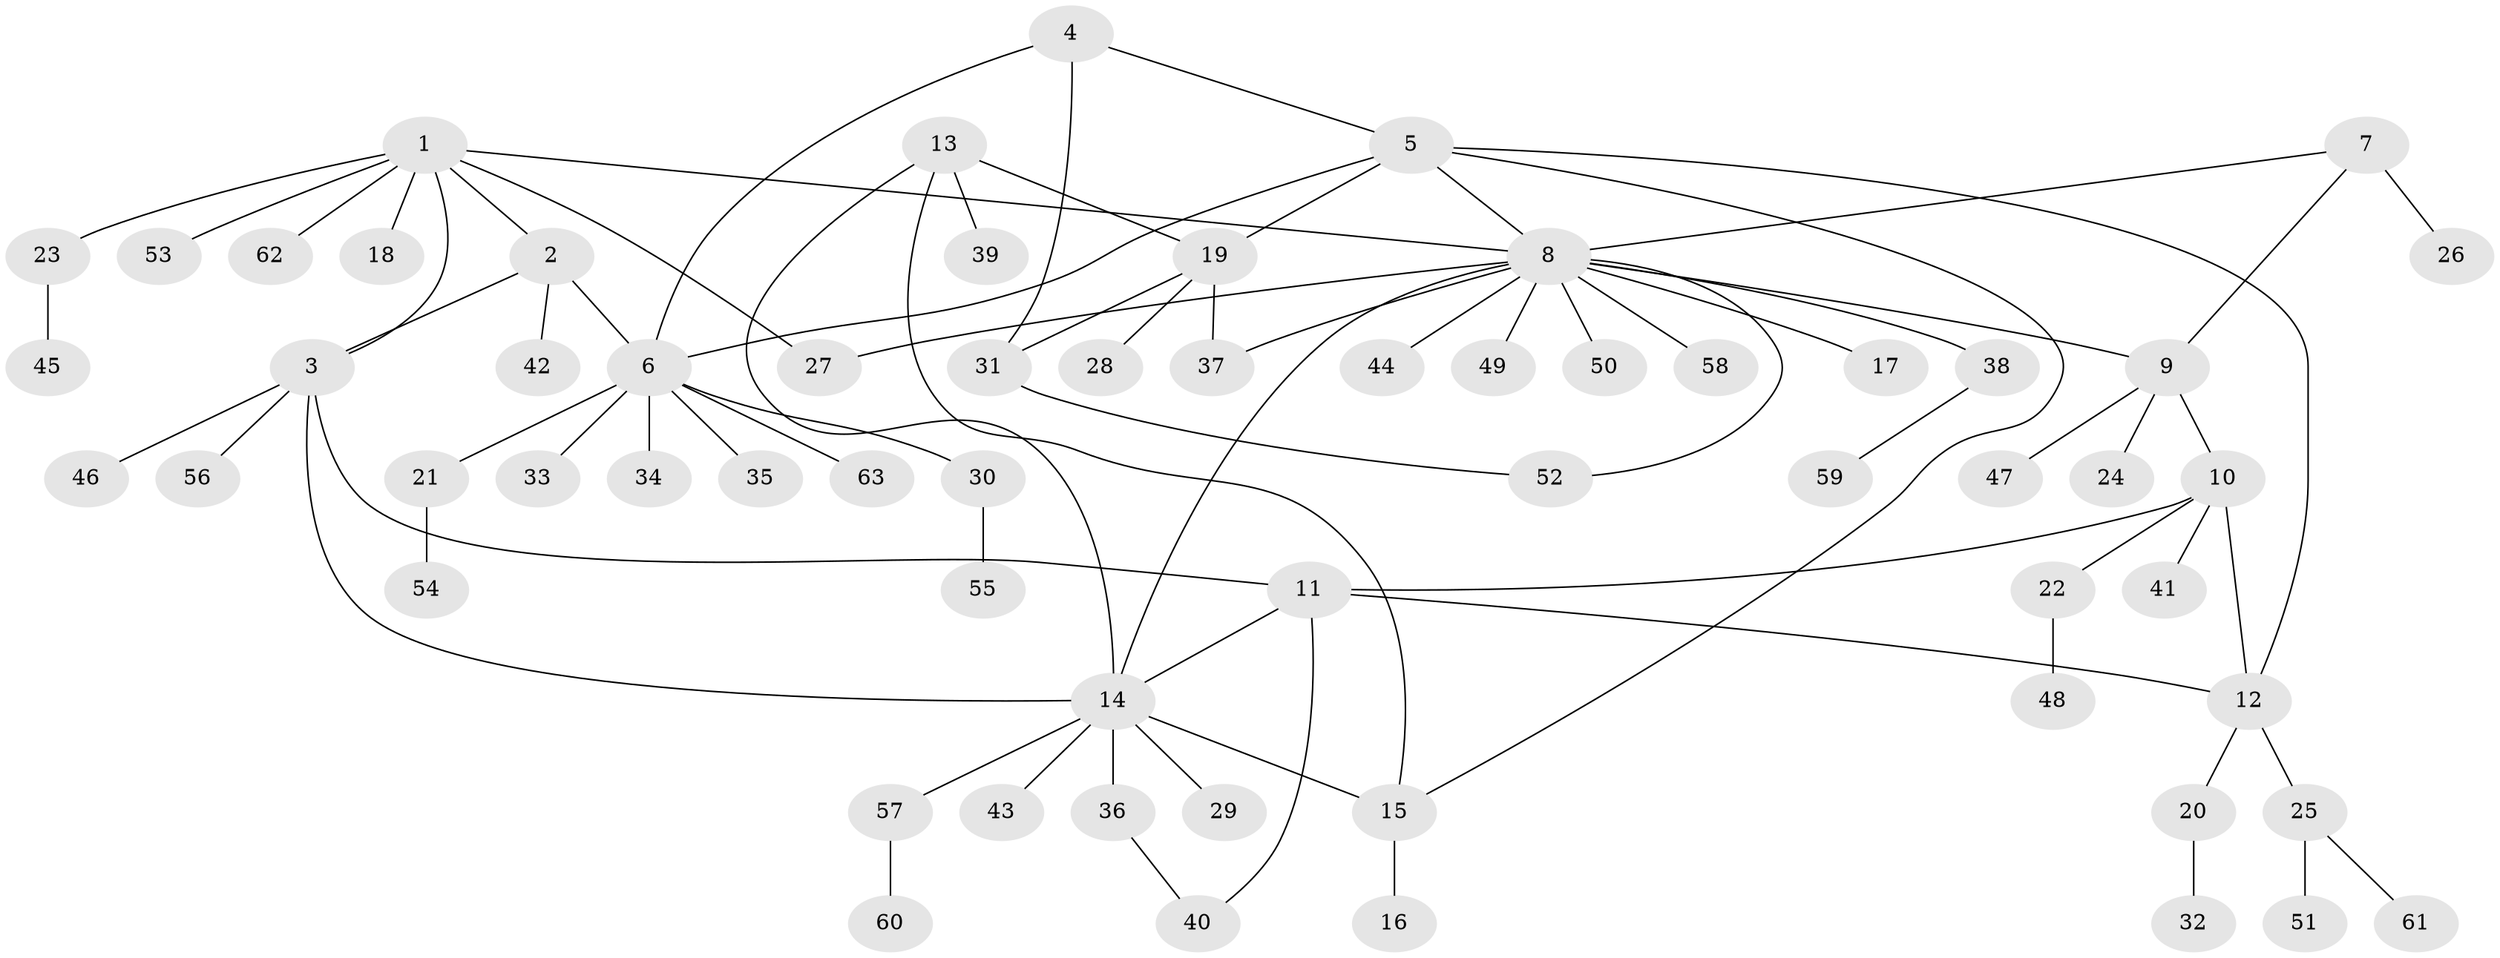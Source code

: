 // Generated by graph-tools (version 1.1) at 2025/50/03/09/25 03:50:35]
// undirected, 63 vertices, 79 edges
graph export_dot {
graph [start="1"]
  node [color=gray90,style=filled];
  1;
  2;
  3;
  4;
  5;
  6;
  7;
  8;
  9;
  10;
  11;
  12;
  13;
  14;
  15;
  16;
  17;
  18;
  19;
  20;
  21;
  22;
  23;
  24;
  25;
  26;
  27;
  28;
  29;
  30;
  31;
  32;
  33;
  34;
  35;
  36;
  37;
  38;
  39;
  40;
  41;
  42;
  43;
  44;
  45;
  46;
  47;
  48;
  49;
  50;
  51;
  52;
  53;
  54;
  55;
  56;
  57;
  58;
  59;
  60;
  61;
  62;
  63;
  1 -- 2;
  1 -- 3;
  1 -- 8;
  1 -- 18;
  1 -- 23;
  1 -- 27;
  1 -- 53;
  1 -- 62;
  2 -- 3;
  2 -- 6;
  2 -- 42;
  3 -- 11;
  3 -- 14;
  3 -- 46;
  3 -- 56;
  4 -- 5;
  4 -- 6;
  4 -- 31;
  5 -- 6;
  5 -- 8;
  5 -- 12;
  5 -- 15;
  5 -- 19;
  6 -- 21;
  6 -- 30;
  6 -- 33;
  6 -- 34;
  6 -- 35;
  6 -- 63;
  7 -- 8;
  7 -- 9;
  7 -- 26;
  8 -- 9;
  8 -- 14;
  8 -- 17;
  8 -- 27;
  8 -- 37;
  8 -- 38;
  8 -- 44;
  8 -- 49;
  8 -- 50;
  8 -- 52;
  8 -- 58;
  9 -- 10;
  9 -- 24;
  9 -- 47;
  10 -- 11;
  10 -- 12;
  10 -- 22;
  10 -- 41;
  11 -- 12;
  11 -- 14;
  11 -- 40;
  12 -- 20;
  12 -- 25;
  13 -- 14;
  13 -- 15;
  13 -- 19;
  13 -- 39;
  14 -- 15;
  14 -- 29;
  14 -- 36;
  14 -- 43;
  14 -- 57;
  15 -- 16;
  19 -- 28;
  19 -- 31;
  19 -- 37;
  20 -- 32;
  21 -- 54;
  22 -- 48;
  23 -- 45;
  25 -- 51;
  25 -- 61;
  30 -- 55;
  31 -- 52;
  36 -- 40;
  38 -- 59;
  57 -- 60;
}
